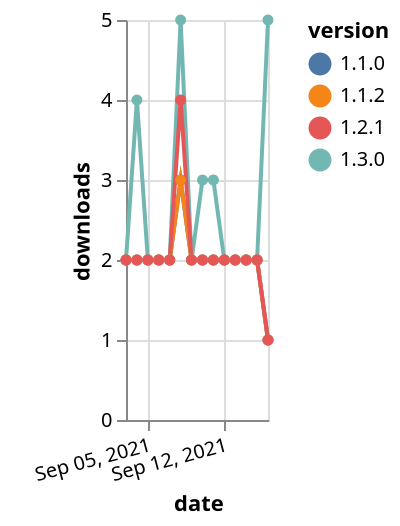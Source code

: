 {"$schema": "https://vega.github.io/schema/vega-lite/v5.json", "description": "A simple bar chart with embedded data.", "data": {"values": [{"date": "2021-09-03", "total": 3794, "delta": 2, "version": "1.1.0"}, {"date": "2021-09-04", "total": 3796, "delta": 2, "version": "1.1.0"}, {"date": "2021-09-05", "total": 3798, "delta": 2, "version": "1.1.0"}, {"date": "2021-09-06", "total": 3800, "delta": 2, "version": "1.1.0"}, {"date": "2021-09-07", "total": 3802, "delta": 2, "version": "1.1.0"}, {"date": "2021-09-08", "total": 3805, "delta": 3, "version": "1.1.0"}, {"date": "2021-09-09", "total": 3807, "delta": 2, "version": "1.1.0"}, {"date": "2021-09-10", "total": 3809, "delta": 2, "version": "1.1.0"}, {"date": "2021-09-11", "total": 3811, "delta": 2, "version": "1.1.0"}, {"date": "2021-09-12", "total": 3813, "delta": 2, "version": "1.1.0"}, {"date": "2021-09-13", "total": 3815, "delta": 2, "version": "1.1.0"}, {"date": "2021-09-14", "total": 3817, "delta": 2, "version": "1.1.0"}, {"date": "2021-09-15", "total": 3819, "delta": 2, "version": "1.1.0"}, {"date": "2021-09-16", "total": 3820, "delta": 1, "version": "1.1.0"}, {"date": "2021-09-03", "total": 4574, "delta": 2, "version": "1.3.0"}, {"date": "2021-09-04", "total": 4578, "delta": 4, "version": "1.3.0"}, {"date": "2021-09-05", "total": 4580, "delta": 2, "version": "1.3.0"}, {"date": "2021-09-06", "total": 4582, "delta": 2, "version": "1.3.0"}, {"date": "2021-09-07", "total": 4584, "delta": 2, "version": "1.3.0"}, {"date": "2021-09-08", "total": 4589, "delta": 5, "version": "1.3.0"}, {"date": "2021-09-09", "total": 4591, "delta": 2, "version": "1.3.0"}, {"date": "2021-09-10", "total": 4594, "delta": 3, "version": "1.3.0"}, {"date": "2021-09-11", "total": 4597, "delta": 3, "version": "1.3.0"}, {"date": "2021-09-12", "total": 4599, "delta": 2, "version": "1.3.0"}, {"date": "2021-09-13", "total": 4601, "delta": 2, "version": "1.3.0"}, {"date": "2021-09-14", "total": 4603, "delta": 2, "version": "1.3.0"}, {"date": "2021-09-15", "total": 4605, "delta": 2, "version": "1.3.0"}, {"date": "2021-09-16", "total": 4610, "delta": 5, "version": "1.3.0"}, {"date": "2021-09-03", "total": 2870, "delta": 2, "version": "1.1.2"}, {"date": "2021-09-04", "total": 2872, "delta": 2, "version": "1.1.2"}, {"date": "2021-09-05", "total": 2874, "delta": 2, "version": "1.1.2"}, {"date": "2021-09-06", "total": 2876, "delta": 2, "version": "1.1.2"}, {"date": "2021-09-07", "total": 2878, "delta": 2, "version": "1.1.2"}, {"date": "2021-09-08", "total": 2881, "delta": 3, "version": "1.1.2"}, {"date": "2021-09-09", "total": 2883, "delta": 2, "version": "1.1.2"}, {"date": "2021-09-10", "total": 2885, "delta": 2, "version": "1.1.2"}, {"date": "2021-09-11", "total": 2887, "delta": 2, "version": "1.1.2"}, {"date": "2021-09-12", "total": 2889, "delta": 2, "version": "1.1.2"}, {"date": "2021-09-13", "total": 2891, "delta": 2, "version": "1.1.2"}, {"date": "2021-09-14", "total": 2893, "delta": 2, "version": "1.1.2"}, {"date": "2021-09-15", "total": 2895, "delta": 2, "version": "1.1.2"}, {"date": "2021-09-16", "total": 2896, "delta": 1, "version": "1.1.2"}, {"date": "2021-09-03", "total": 5146, "delta": 2, "version": "1.2.1"}, {"date": "2021-09-04", "total": 5148, "delta": 2, "version": "1.2.1"}, {"date": "2021-09-05", "total": 5150, "delta": 2, "version": "1.2.1"}, {"date": "2021-09-06", "total": 5152, "delta": 2, "version": "1.2.1"}, {"date": "2021-09-07", "total": 5154, "delta": 2, "version": "1.2.1"}, {"date": "2021-09-08", "total": 5158, "delta": 4, "version": "1.2.1"}, {"date": "2021-09-09", "total": 5160, "delta": 2, "version": "1.2.1"}, {"date": "2021-09-10", "total": 5162, "delta": 2, "version": "1.2.1"}, {"date": "2021-09-11", "total": 5164, "delta": 2, "version": "1.2.1"}, {"date": "2021-09-12", "total": 5166, "delta": 2, "version": "1.2.1"}, {"date": "2021-09-13", "total": 5168, "delta": 2, "version": "1.2.1"}, {"date": "2021-09-14", "total": 5170, "delta": 2, "version": "1.2.1"}, {"date": "2021-09-15", "total": 5172, "delta": 2, "version": "1.2.1"}, {"date": "2021-09-16", "total": 5173, "delta": 1, "version": "1.2.1"}]}, "width": "container", "mark": {"type": "line", "point": {"filled": true}}, "encoding": {"x": {"field": "date", "type": "temporal", "timeUnit": "yearmonthdate", "title": "date", "axis": {"labelAngle": -15}}, "y": {"field": "delta", "type": "quantitative", "title": "downloads"}, "color": {"field": "version", "type": "nominal"}, "tooltip": {"field": "delta"}}}